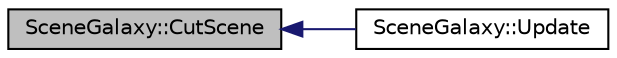 digraph "SceneGalaxy::CutScene"
{
  bgcolor="transparent";
  edge [fontname="Helvetica",fontsize="10",labelfontname="Helvetica",labelfontsize="10"];
  node [fontname="Helvetica",fontsize="10",shape=record];
  rankdir="LR";
  Node1 [label="SceneGalaxy::CutScene",height=0.2,width=0.4,color="black", fillcolor="grey75", style="filled", fontcolor="black"];
  Node1 -> Node2 [dir="back",color="midnightblue",fontsize="10",style="solid",fontname="Helvetica"];
  Node2 [label="SceneGalaxy::Update",height=0.2,width=0.4,color="black",URL="$classSceneGalaxy.html#a20f9275f7788921a7cd843219b9bdeff",tooltip="SceneGalaxy main update function. "];
}
